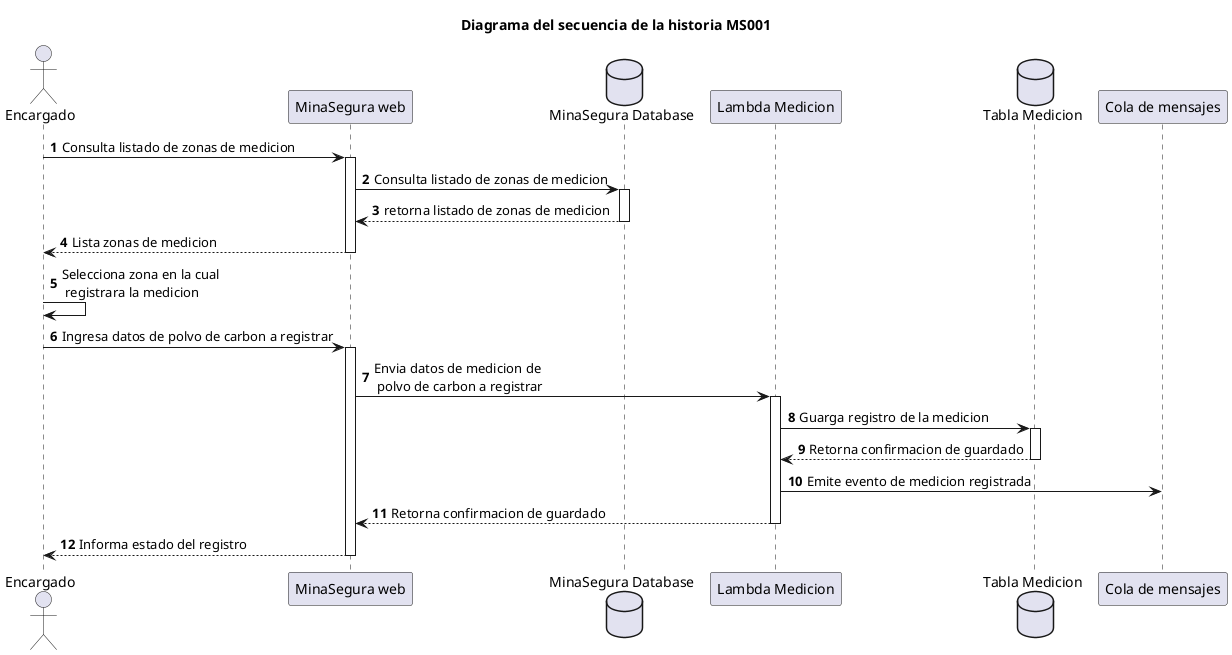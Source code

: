 @startuml hu1_sequence
autonumber

title Diagrama del secuencia de la historia MS001

actor Encargado
participant "MinaSegura web"
database "MinaSegura Database"
participant "Lambda Medicion"
database "Tabla Medicion"
participant "Cola de mensajes"

Encargado->"MinaSegura web": Consulta listado de zonas de medicion
activate "MinaSegura web"
"MinaSegura web"->"MinaSegura Database":Consulta listado de zonas de medicion
activate "MinaSegura Database"
"MinaSegura Database"-->"MinaSegura web":retorna listado de zonas de medicion
deactivate "MinaSegura Database"
"MinaSegura web"-->Encargado: Lista zonas de medicion
deactivate "MinaSegura web"
Encargado->Encargado: Selecciona zona en la cual \n registrara la medicion
Encargado->"MinaSegura web": Ingresa datos de polvo de carbon a registrar
activate "MinaSegura web"
"MinaSegura web"->"Lambda Medicion": Envia datos de medicion de \n polvo de carbon a registrar
activate "Lambda Medicion"
"Lambda Medicion"->"Tabla Medicion": Guarga registro de la medicion
activate "Tabla Medicion"
"Tabla Medicion"-->"Lambda Medicion": Retorna confirmacion de guardado
deactivate "Tabla Medicion"
"Lambda Medicion"->"Cola de mensajes": Emite evento de medicion registrada
"Lambda Medicion"-->"MinaSegura web": Retorna confirmacion de guardado
deactivate "Lambda Medicion"
"MinaSegura web"-->Encargado:Informa estado del registro
deactivate "MinaSegura web"
@enduml
